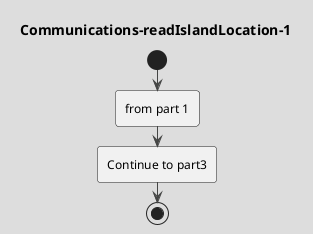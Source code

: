@startuml Communications-readIslandLocation-1
!theme toy 
title Communications-readIslandLocation-1
start

:from part 1; 

' static MapLocation readIslandLocation(RobotController rc, int islandId) {
' Boolean printToConsole = false;
' Boolean sometimesTrue = false;

' // logDetails = rc.getTeam() + ":"
' // + rc.getType() + "#" 
' // + rc.getID()  
' logDetails = " Health: " + rc.getHealth()  
' + " Location: " + rc.getLocation()
' + " RobotCount: " + rc.getRobotCount()
' + " AD: " + rc.getResourceAmount(ResourceType.ADAMANTIUM) 
' + " MN: " + rc.getResourceAmount(ResourceType.MANA)  
' + " EX: " + rc.getResourceAmount(ResourceType.ELIXIR)
' // + " getClosestEnemy: " + Communication.getClosestEnemy(rc)  
' + " NumAnchors: " + rc.getNumAnchors(Anchor.STANDARD);   

' if (printToConsole || sometimesTrue) {
'     // System.out.println(logDetails + " 880 readIslandLocation islandId = " + islandId );
' }
' try {
'     islandId = islandId + STARTING_ISLAND_IDX;
'     int islandInt = rc.readSharedArray(islandId);
'     int idx = islandInt >> (HEALTH_BITS + TEAM_BITS);

'     if (printToConsole || sometimesTrue) {
'         if (intToLocation(rc, idx) == null) {
'         //    System.out.println(logDetails + " 881 readIslandLocation islandId = " + islandId + " intToLocation(rc, idx) = " + intToLocation(rc, idx) + " idx = " + idx + " NULL, there is no island" );
'         } else {
'             System.out.println(logDetails + " 882 readIslandLocation islandId = " + islandId + " intToLocation(rc, idx) = " + intToLocation(rc, idx) + " idx = " + idx + " NON-NULL, there is an island" );
'         }
'     }

'     return intToLocation(rc, idx);
' } catch (GameActionException e) {} 
' return null;

:Continue to part3; 
stop
@enduml

' if (if target != null) then (true)
'     :we have a nearby enemy, move away;
'     if (if rc.canAttack(target.getLocation())) then (true)
'         :rc.attack(target.getLocation());
'         :rc.setIndicatorString(" AAAA0 Amplifier attacking " + target.getLocation());
'     else (no)
'     endif    
'     :Pathing.moveTowards(rc, target.getLocation());
'     :rc.setIndicatorString(" BBBB0 Pathing.moveTowards " + target.getLocation());
' else (no)
'     :no nearby enemy, good;
'     :below is about joining with other launchers;
'     :RobotInfo[] allies = rc.senseNearbyRobots(9, rc.getTeam());
'     :int lowestID = rc.getID();
'     :MapLocation leaderPos = null;
'     while (RobotInfo ally : allies)
'         if (if ally.getType() != RobotType.LAUNCHER) then (true)
'             :continue;
'         else (no)
'         endif    
'         if (if ally.getID() < lowestID) then (true)
'             :lowestID = ally.getID();
'             :leaderPos = ally.getLocation();
'         else (no)
'         endif    
'     endwhile
'     if (if leaderPos != null) then (true)
'         :Pathing.moveTowards(rc, leaderPos);
'         :rc.setIndicatorString("Following " + lowestID);
'     else (no)
'         :MapLocation center = new MapLocation(rc.getMapWidth()/2, rc.getMapHeight()/2);
'         ' // MapLocation center = goalLoc;
'         :Pathing.moveTowards(rc, center);
'         :rc.setIndicatorString("I'm the leader! moving toward center " + center);
'     endif    
' endif    
' :Also try to move randomly;
' :Direction dir = RobotPlayer.directions[RobotPlayer.rng.nextInt(RobotPlayer.directions.length)];
' if (if rc.canMove(dir)) then (true)
'     :rc.move(dir);
'     :rc.setIndicatorString(" YYYY0 rc.move(dir) " + dir);
' else (no)
' endif    


